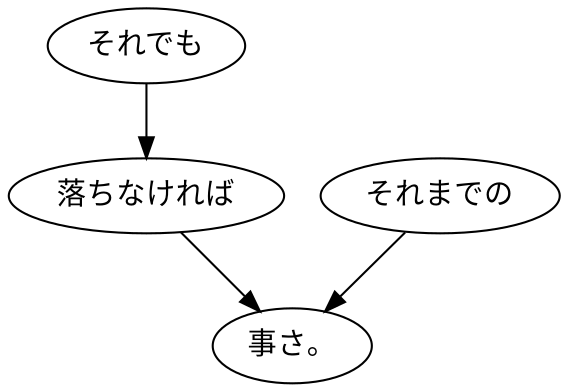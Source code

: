 digraph graph4511 {
	node0 [label="それでも"];
	node1 [label="落ちなければ"];
	node2 [label="それまでの"];
	node3 [label="事さ。"];
	node0 -> node1;
	node1 -> node3;
	node2 -> node3;
}
